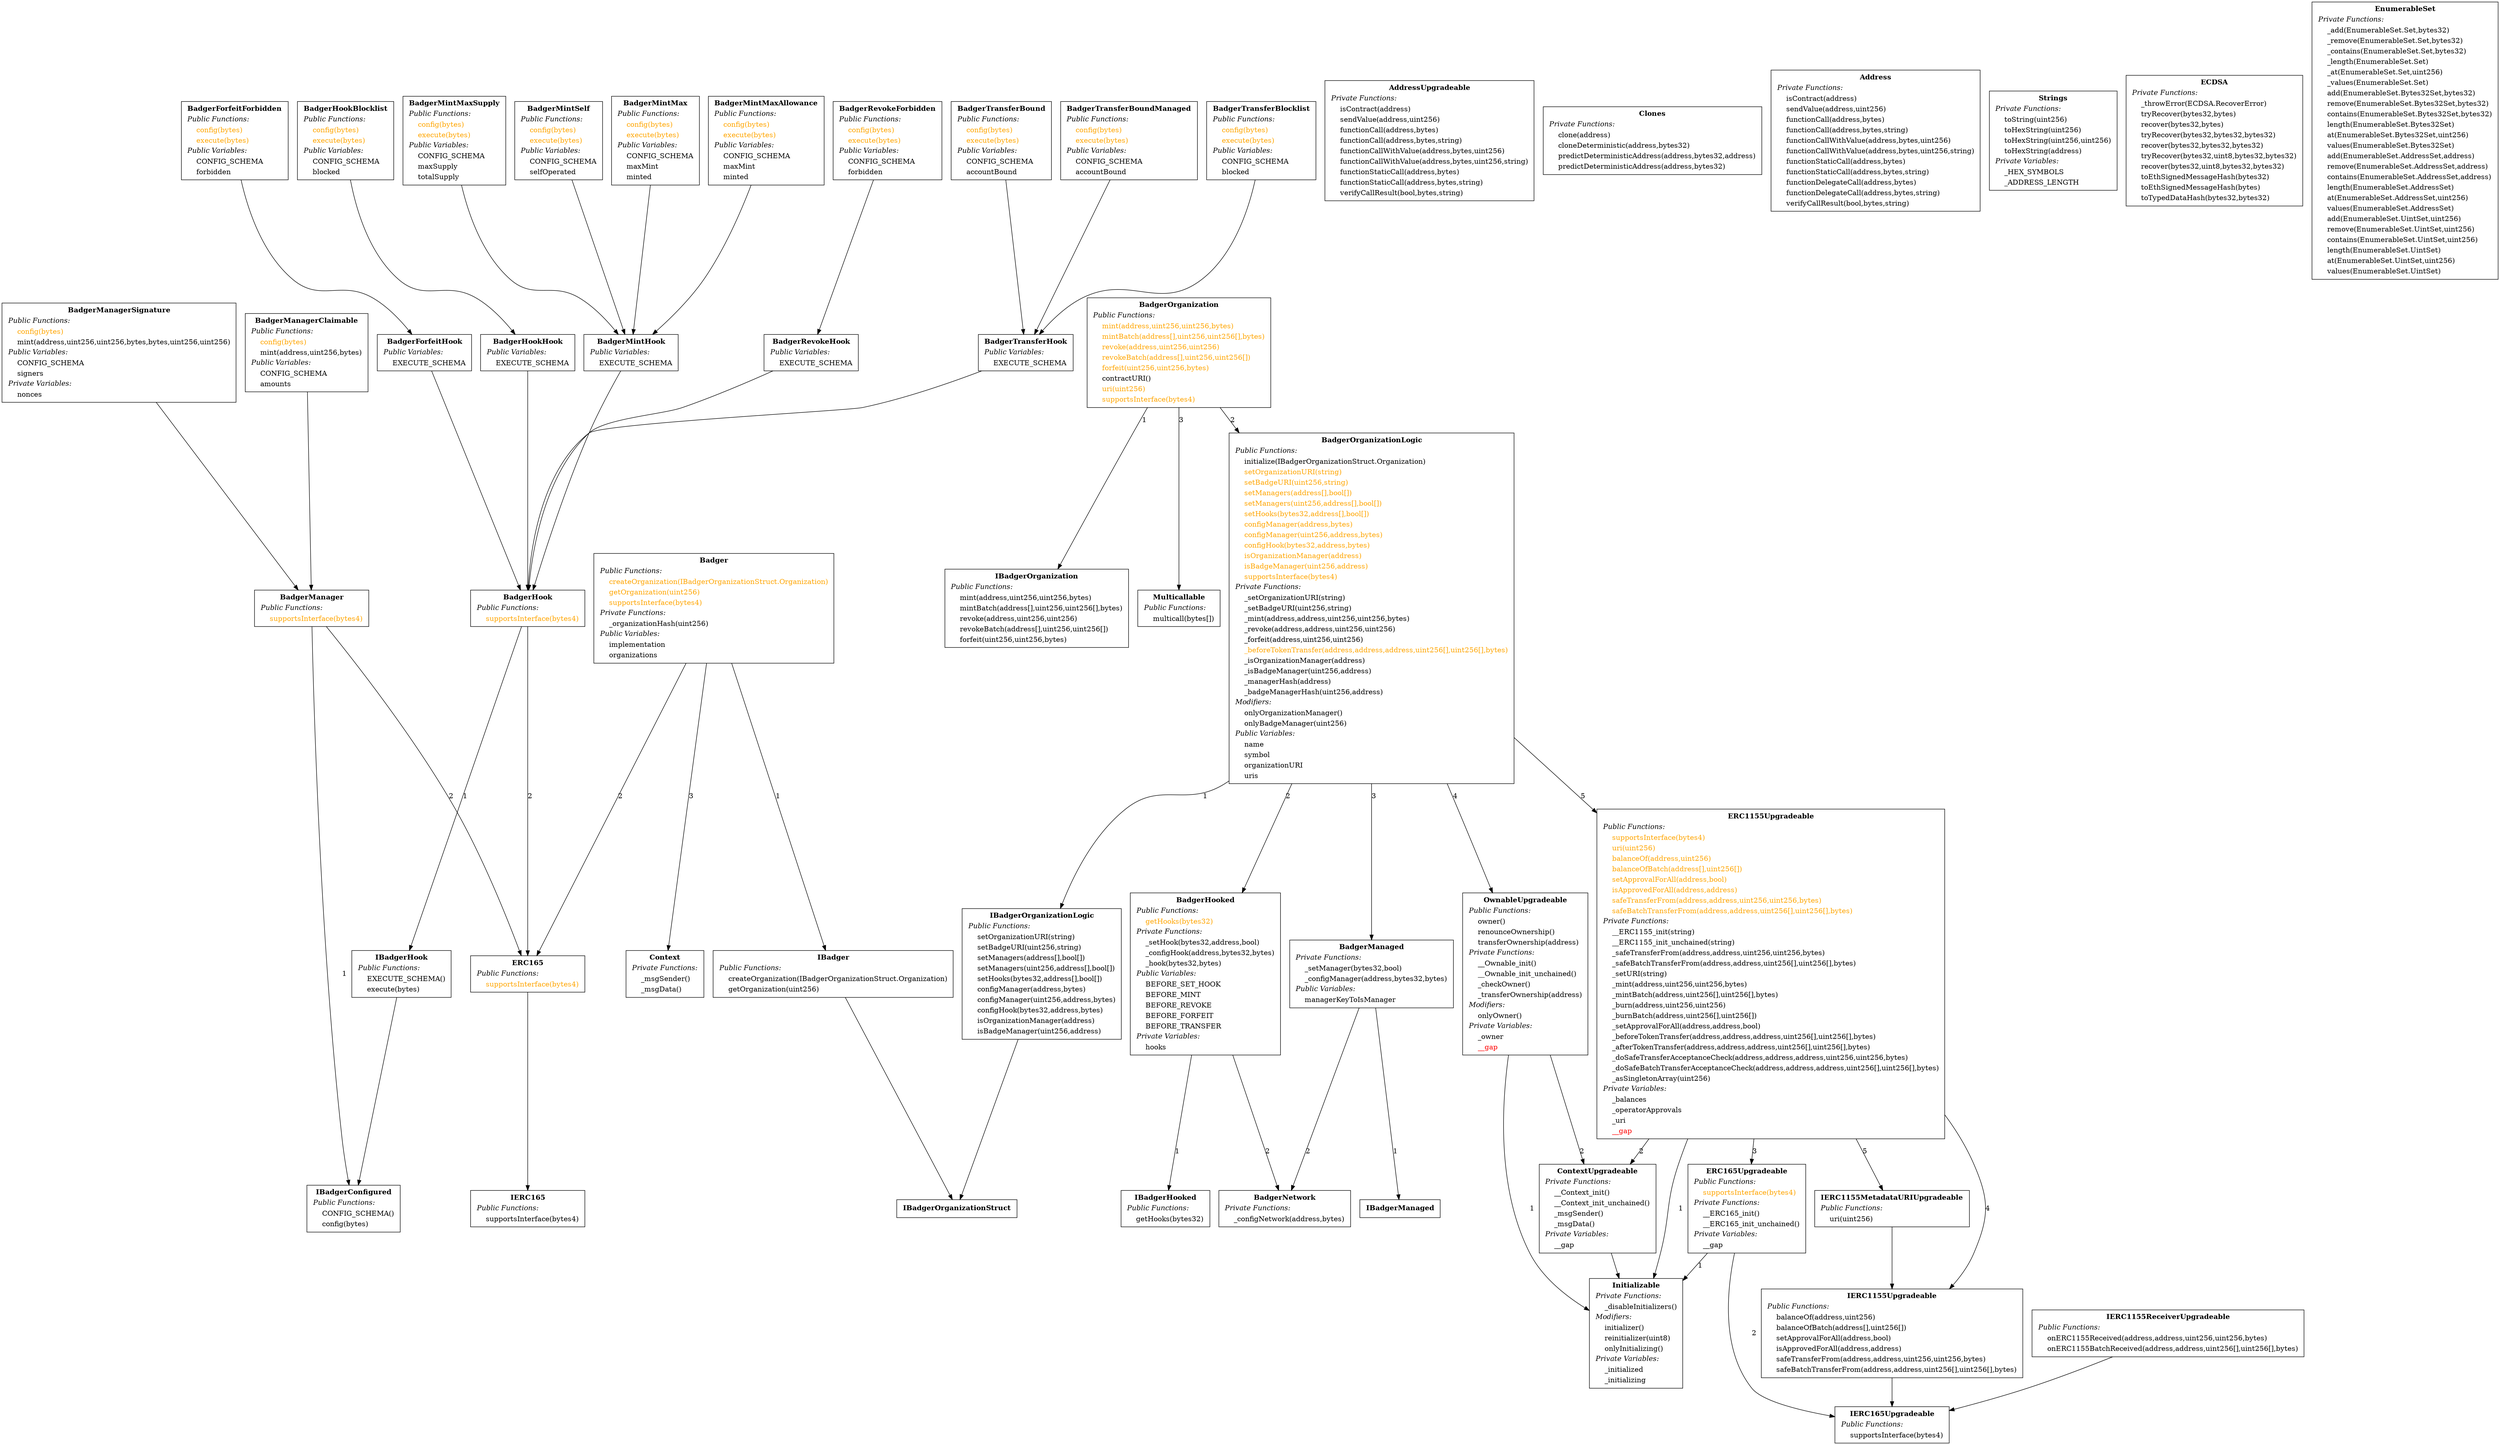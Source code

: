 digraph "" {
OwnableUpgradeable -> Initializable [ label="1" ];
OwnableUpgradeable -> ContextUpgradeable [ label="2" ];
OwnableUpgradeable[shape="box"label=< <TABLE border="0"><TR><TD align="center"><B>OwnableUpgradeable</B></TD></TR><TR><TD align="left"><I>Public Functions:</I></TD></TR><TR><TD align="left">    owner()</TD></TR><TR><TD align="left">    renounceOwnership()</TD></TR><TR><TD align="left">    transferOwnership(address)</TD></TR><TR><TD align="left"><I>Private Functions:</I></TD></TR><TR><TD align="left">    __Ownable_init()</TD></TR><TR><TD align="left">    __Ownable_init_unchained()</TD></TR><TR><TD align="left">    _checkOwner()</TD></TR><TR><TD align="left">    _transferOwnership(address)</TD></TR><TR><TD align="left"><I>Modifiers:</I></TD></TR><TR><TD align="left">    onlyOwner()</TD></TR><TR><TD align="left"><I>Private Variables:</I></TD></TR><TR><TD align="left">    _owner</TD></TR><TR><TD align="left"><font color="red">    __gap</font></TD></TR></TABLE> >];

Initializable[shape="box"label=< <TABLE border="0"><TR><TD align="center"><B>Initializable</B></TD></TR><TR><TD align="left"><I>Private Functions:</I></TD></TR><TR><TD align="left">    _disableInitializers()</TD></TR><TR><TD align="left"><I>Modifiers:</I></TD></TR><TR><TD align="left">    initializer()</TD></TR><TR><TD align="left">    reinitializer(uint8)</TD></TR><TR><TD align="left">    onlyInitializing()</TD></TR><TR><TD align="left"><I>Private Variables:</I></TD></TR><TR><TD align="left">    _initialized</TD></TR><TR><TD align="left">    _initializing</TD></TR></TABLE> >];

ERC1155Upgradeable -> Initializable [ label="1" ];
ERC1155Upgradeable -> ContextUpgradeable [ label="2" ];
ERC1155Upgradeable -> ERC165Upgradeable [ label="3" ];
ERC1155Upgradeable -> IERC1155Upgradeable [ label="4" ];
ERC1155Upgradeable -> IERC1155MetadataURIUpgradeable [ label="5" ];
ERC1155Upgradeable[shape="box"label=< <TABLE border="0"><TR><TD align="center"><B>ERC1155Upgradeable</B></TD></TR><TR><TD align="left"><I>Public Functions:</I></TD></TR><TR><TD align="left"><font color="#FFA500">    supportsInterface(bytes4)</font></TD></TR><TR><TD align="left"><font color="#FFA500">    uri(uint256)</font></TD></TR><TR><TD align="left"><font color="#FFA500">    balanceOf(address,uint256)</font></TD></TR><TR><TD align="left"><font color="#FFA500">    balanceOfBatch(address[],uint256[])</font></TD></TR><TR><TD align="left"><font color="#FFA500">    setApprovalForAll(address,bool)</font></TD></TR><TR><TD align="left"><font color="#FFA500">    isApprovedForAll(address,address)</font></TD></TR><TR><TD align="left"><font color="#FFA500">    safeTransferFrom(address,address,uint256,uint256,bytes)</font></TD></TR><TR><TD align="left"><font color="#FFA500">    safeBatchTransferFrom(address,address,uint256[],uint256[],bytes)</font></TD></TR><TR><TD align="left"><I>Private Functions:</I></TD></TR><TR><TD align="left">    __ERC1155_init(string)</TD></TR><TR><TD align="left">    __ERC1155_init_unchained(string)</TD></TR><TR><TD align="left">    _safeTransferFrom(address,address,uint256,uint256,bytes)</TD></TR><TR><TD align="left">    _safeBatchTransferFrom(address,address,uint256[],uint256[],bytes)</TD></TR><TR><TD align="left">    _setURI(string)</TD></TR><TR><TD align="left">    _mint(address,uint256,uint256,bytes)</TD></TR><TR><TD align="left">    _mintBatch(address,uint256[],uint256[],bytes)</TD></TR><TR><TD align="left">    _burn(address,uint256,uint256)</TD></TR><TR><TD align="left">    _burnBatch(address,uint256[],uint256[])</TD></TR><TR><TD align="left">    _setApprovalForAll(address,address,bool)</TD></TR><TR><TD align="left">    _beforeTokenTransfer(address,address,address,uint256[],uint256[],bytes)</TD></TR><TR><TD align="left">    _afterTokenTransfer(address,address,address,uint256[],uint256[],bytes)</TD></TR><TR><TD align="left">    _doSafeTransferAcceptanceCheck(address,address,address,uint256,uint256,bytes)</TD></TR><TR><TD align="left">    _doSafeBatchTransferAcceptanceCheck(address,address,address,uint256[],uint256[],bytes)</TD></TR><TR><TD align="left">    _asSingletonArray(uint256)</TD></TR><TR><TD align="left"><I>Private Variables:</I></TD></TR><TR><TD align="left">    _balances</TD></TR><TR><TD align="left">    _operatorApprovals</TD></TR><TR><TD align="left">    _uri</TD></TR><TR><TD align="left"><font color="red">    __gap</font></TD></TR></TABLE> >];

IERC1155ReceiverUpgradeable -> IERC165Upgradeable;
IERC1155ReceiverUpgradeable[shape="box"label=< <TABLE border="0"><TR><TD align="center"><B>IERC1155ReceiverUpgradeable</B></TD></TR><TR><TD align="left"><I>Public Functions:</I></TD></TR><TR><TD align="left">    onERC1155Received(address,address,uint256,uint256,bytes)</TD></TR><TR><TD align="left">    onERC1155BatchReceived(address,address,uint256[],uint256[],bytes)</TD></TR></TABLE> >];

IERC1155Upgradeable -> IERC165Upgradeable;
IERC1155Upgradeable[shape="box"label=< <TABLE border="0"><TR><TD align="center"><B>IERC1155Upgradeable</B></TD></TR><TR><TD align="left"><I>Public Functions:</I></TD></TR><TR><TD align="left">    balanceOf(address,uint256)</TD></TR><TR><TD align="left">    balanceOfBatch(address[],uint256[])</TD></TR><TR><TD align="left">    setApprovalForAll(address,bool)</TD></TR><TR><TD align="left">    isApprovedForAll(address,address)</TD></TR><TR><TD align="left">    safeTransferFrom(address,address,uint256,uint256,bytes)</TD></TR><TR><TD align="left">    safeBatchTransferFrom(address,address,uint256[],uint256[],bytes)</TD></TR></TABLE> >];

IERC1155MetadataURIUpgradeable -> IERC1155Upgradeable;
IERC1155MetadataURIUpgradeable[shape="box"label=< <TABLE border="0"><TR><TD align="center"><B>IERC1155MetadataURIUpgradeable</B></TD></TR><TR><TD align="left"><I>Public Functions:</I></TD></TR><TR><TD align="left">    uri(uint256)</TD></TR></TABLE> >];

AddressUpgradeable[shape="box"label=< <TABLE border="0"><TR><TD align="center"><B>AddressUpgradeable</B></TD></TR><TR><TD align="left"><I>Private Functions:</I></TD></TR><TR><TD align="left">    isContract(address)</TD></TR><TR><TD align="left">    sendValue(address,uint256)</TD></TR><TR><TD align="left">    functionCall(address,bytes)</TD></TR><TR><TD align="left">    functionCall(address,bytes,string)</TD></TR><TR><TD align="left">    functionCallWithValue(address,bytes,uint256)</TD></TR><TR><TD align="left">    functionCallWithValue(address,bytes,uint256,string)</TD></TR><TR><TD align="left">    functionStaticCall(address,bytes)</TD></TR><TR><TD align="left">    functionStaticCall(address,bytes,string)</TD></TR><TR><TD align="left">    verifyCallResult(bool,bytes,string)</TD></TR></TABLE> >];

ContextUpgradeable -> Initializable;
ContextUpgradeable[shape="box"label=< <TABLE border="0"><TR><TD align="center"><B>ContextUpgradeable</B></TD></TR><TR><TD align="left"><I>Private Functions:</I></TD></TR><TR><TD align="left">    __Context_init()</TD></TR><TR><TD align="left">    __Context_init_unchained()</TD></TR><TR><TD align="left">    _msgSender()</TD></TR><TR><TD align="left">    _msgData()</TD></TR><TR><TD align="left"><I>Private Variables:</I></TD></TR><TR><TD align="left">    __gap</TD></TR></TABLE> >];

ERC165Upgradeable -> Initializable [ label="1" ];
ERC165Upgradeable -> IERC165Upgradeable [ label="2" ];
ERC165Upgradeable[shape="box"label=< <TABLE border="0"><TR><TD align="center"><B>ERC165Upgradeable</B></TD></TR><TR><TD align="left"><I>Public Functions:</I></TD></TR><TR><TD align="left"><font color="#FFA500">    supportsInterface(bytes4)</font></TD></TR><TR><TD align="left"><I>Private Functions:</I></TD></TR><TR><TD align="left">    __ERC165_init()</TD></TR><TR><TD align="left">    __ERC165_init_unchained()</TD></TR><TR><TD align="left"><I>Private Variables:</I></TD></TR><TR><TD align="left">    __gap</TD></TR></TABLE> >];

IERC165Upgradeable[shape="box"label=< <TABLE border="0"><TR><TD align="center"><B>IERC165Upgradeable</B></TD></TR><TR><TD align="left"><I>Public Functions:</I></TD></TR><TR><TD align="left">    supportsInterface(bytes4)</TD></TR></TABLE> >];

Clones[shape="box"label=< <TABLE border="0"><TR><TD align="center"><B>Clones</B></TD></TR><TR><TD align="left"><I>Private Functions:</I></TD></TR><TR><TD align="left">    clone(address)</TD></TR><TR><TD align="left">    cloneDeterministic(address,bytes32)</TD></TR><TR><TD align="left">    predictDeterministicAddress(address,bytes32,address)</TD></TR><TR><TD align="left">    predictDeterministicAddress(address,bytes32)</TD></TR></TABLE> >];

Address[shape="box"label=< <TABLE border="0"><TR><TD align="center"><B>Address</B></TD></TR><TR><TD align="left"><I>Private Functions:</I></TD></TR><TR><TD align="left">    isContract(address)</TD></TR><TR><TD align="left">    sendValue(address,uint256)</TD></TR><TR><TD align="left">    functionCall(address,bytes)</TD></TR><TR><TD align="left">    functionCall(address,bytes,string)</TD></TR><TR><TD align="left">    functionCallWithValue(address,bytes,uint256)</TD></TR><TR><TD align="left">    functionCallWithValue(address,bytes,uint256,string)</TD></TR><TR><TD align="left">    functionStaticCall(address,bytes)</TD></TR><TR><TD align="left">    functionStaticCall(address,bytes,string)</TD></TR><TR><TD align="left">    functionDelegateCall(address,bytes)</TD></TR><TR><TD align="left">    functionDelegateCall(address,bytes,string)</TD></TR><TR><TD align="left">    verifyCallResult(bool,bytes,string)</TD></TR></TABLE> >];

Context[shape="box"label=< <TABLE border="0"><TR><TD align="center"><B>Context</B></TD></TR><TR><TD align="left"><I>Private Functions:</I></TD></TR><TR><TD align="left">    _msgSender()</TD></TR><TR><TD align="left">    _msgData()</TD></TR></TABLE> >];

Strings[shape="box"label=< <TABLE border="0"><TR><TD align="center"><B>Strings</B></TD></TR><TR><TD align="left"><I>Private Functions:</I></TD></TR><TR><TD align="left">    toString(uint256)</TD></TR><TR><TD align="left">    toHexString(uint256)</TD></TR><TR><TD align="left">    toHexString(uint256,uint256)</TD></TR><TR><TD align="left">    toHexString(address)</TD></TR><TR><TD align="left"><I>Private Variables:</I></TD></TR><TR><TD align="left">    _HEX_SYMBOLS</TD></TR><TR><TD align="left">    _ADDRESS_LENGTH</TD></TR></TABLE> >];

ECDSA[shape="box"label=< <TABLE border="0"><TR><TD align="center"><B>ECDSA</B></TD></TR><TR><TD align="left"><I>Private Functions:</I></TD></TR><TR><TD align="left">    _throwError(ECDSA.RecoverError)</TD></TR><TR><TD align="left">    tryRecover(bytes32,bytes)</TD></TR><TR><TD align="left">    recover(bytes32,bytes)</TD></TR><TR><TD align="left">    tryRecover(bytes32,bytes32,bytes32)</TD></TR><TR><TD align="left">    recover(bytes32,bytes32,bytes32)</TD></TR><TR><TD align="left">    tryRecover(bytes32,uint8,bytes32,bytes32)</TD></TR><TR><TD align="left">    recover(bytes32,uint8,bytes32,bytes32)</TD></TR><TR><TD align="left">    toEthSignedMessageHash(bytes32)</TD></TR><TR><TD align="left">    toEthSignedMessageHash(bytes)</TD></TR><TR><TD align="left">    toTypedDataHash(bytes32,bytes32)</TD></TR></TABLE> >];

ERC165 -> IERC165;
ERC165[shape="box"label=< <TABLE border="0"><TR><TD align="center"><B>ERC165</B></TD></TR><TR><TD align="left"><I>Public Functions:</I></TD></TR><TR><TD align="left"><font color="#FFA500">    supportsInterface(bytes4)</font></TD></TR></TABLE> >];

IERC165[shape="box"label=< <TABLE border="0"><TR><TD align="center"><B>IERC165</B></TD></TR><TR><TD align="left"><I>Public Functions:</I></TD></TR><TR><TD align="left">    supportsInterface(bytes4)</TD></TR></TABLE> >];

EnumerableSet[shape="box"label=< <TABLE border="0"><TR><TD align="center"><B>EnumerableSet</B></TD></TR><TR><TD align="left"><I>Private Functions:</I></TD></TR><TR><TD align="left">    _add(EnumerableSet.Set,bytes32)</TD></TR><TR><TD align="left">    _remove(EnumerableSet.Set,bytes32)</TD></TR><TR><TD align="left">    _contains(EnumerableSet.Set,bytes32)</TD></TR><TR><TD align="left">    _length(EnumerableSet.Set)</TD></TR><TR><TD align="left">    _at(EnumerableSet.Set,uint256)</TD></TR><TR><TD align="left">    _values(EnumerableSet.Set)</TD></TR><TR><TD align="left">    add(EnumerableSet.Bytes32Set,bytes32)</TD></TR><TR><TD align="left">    remove(EnumerableSet.Bytes32Set,bytes32)</TD></TR><TR><TD align="left">    contains(EnumerableSet.Bytes32Set,bytes32)</TD></TR><TR><TD align="left">    length(EnumerableSet.Bytes32Set)</TD></TR><TR><TD align="left">    at(EnumerableSet.Bytes32Set,uint256)</TD></TR><TR><TD align="left">    values(EnumerableSet.Bytes32Set)</TD></TR><TR><TD align="left">    add(EnumerableSet.AddressSet,address)</TD></TR><TR><TD align="left">    remove(EnumerableSet.AddressSet,address)</TD></TR><TR><TD align="left">    contains(EnumerableSet.AddressSet,address)</TD></TR><TR><TD align="left">    length(EnumerableSet.AddressSet)</TD></TR><TR><TD align="left">    at(EnumerableSet.AddressSet,uint256)</TD></TR><TR><TD align="left">    values(EnumerableSet.AddressSet)</TD></TR><TR><TD align="left">    add(EnumerableSet.UintSet,uint256)</TD></TR><TR><TD align="left">    remove(EnumerableSet.UintSet,uint256)</TD></TR><TR><TD align="left">    contains(EnumerableSet.UintSet,uint256)</TD></TR><TR><TD align="left">    length(EnumerableSet.UintSet)</TD></TR><TR><TD align="left">    at(EnumerableSet.UintSet,uint256)</TD></TR><TR><TD align="left">    values(EnumerableSet.UintSet)</TD></TR></TABLE> >];

Badger -> IBadger [ label="1" ];
Badger -> ERC165 [ label="2" ];
Badger -> Context [ label="3" ];
Badger[shape="box"label=< <TABLE border="0"><TR><TD align="center"><B>Badger</B></TD></TR><TR><TD align="left"><I>Public Functions:</I></TD></TR><TR><TD align="left"><font color="#FFA500">    createOrganization(IBadgerOrganizationStruct.Organization)</font></TD></TR><TR><TD align="left"><font color="#FFA500">    getOrganization(uint256)</font></TD></TR><TR><TD align="left"><font color="#FFA500">    supportsInterface(bytes4)</font></TD></TR><TR><TD align="left"><I>Private Functions:</I></TD></TR><TR><TD align="left">    _organizationHash(uint256)</TD></TR><TR><TD align="left"><I>Public Variables:</I></TD></TR><TR><TD align="left">    implementation</TD></TR><TR><TD align="left">    organizations</TD></TR></TABLE> >];

BadgerNetwork[shape="box"label=< <TABLE border="0"><TR><TD align="center"><B>BadgerNetwork</B></TD></TR><TR><TD align="left"><I>Private Functions:</I></TD></TR><TR><TD align="left">    _configNetwork(address,bytes)</TD></TR></TABLE> >];

BadgerOrganization -> IBadgerOrganization [ label="1" ];
BadgerOrganization -> BadgerOrganizationLogic [ label="2" ];
BadgerOrganization -> Multicallable [ label="3" ];
BadgerOrganization[shape="box"label=< <TABLE border="0"><TR><TD align="center"><B>BadgerOrganization</B></TD></TR><TR><TD align="left"><I>Public Functions:</I></TD></TR><TR><TD align="left"><font color="#FFA500">    mint(address,uint256,uint256,bytes)</font></TD></TR><TR><TD align="left"><font color="#FFA500">    mintBatch(address[],uint256,uint256[],bytes)</font></TD></TR><TR><TD align="left"><font color="#FFA500">    revoke(address,uint256,uint256)</font></TD></TR><TR><TD align="left"><font color="#FFA500">    revokeBatch(address[],uint256,uint256[])</font></TD></TR><TR><TD align="left"><font color="#FFA500">    forfeit(uint256,uint256,bytes)</font></TD></TR><TR><TD align="left">    contractURI()</TD></TR><TR><TD align="left"><font color="#FFA500">    uri(uint256)</font></TD></TR><TR><TD align="left"><font color="#FFA500">    supportsInterface(bytes4)</font></TD></TR></TABLE> >];

BadgerOrganizationLogic -> IBadgerOrganizationLogic [ label="1" ];
BadgerOrganizationLogic -> BadgerHooked [ label="2" ];
BadgerOrganizationLogic -> BadgerManaged [ label="3" ];
BadgerOrganizationLogic -> OwnableUpgradeable [ label="4" ];
BadgerOrganizationLogic -> ERC1155Upgradeable [ label="5" ];
BadgerOrganizationLogic[shape="box"label=< <TABLE border="0"><TR><TD align="center"><B>BadgerOrganizationLogic</B></TD></TR><TR><TD align="left"><I>Public Functions:</I></TD></TR><TR><TD align="left">    initialize(IBadgerOrganizationStruct.Organization)</TD></TR><TR><TD align="left"><font color="#FFA500">    setOrganizationURI(string)</font></TD></TR><TR><TD align="left"><font color="#FFA500">    setBadgeURI(uint256,string)</font></TD></TR><TR><TD align="left"><font color="#FFA500">    setManagers(address[],bool[])</font></TD></TR><TR><TD align="left"><font color="#FFA500">    setManagers(uint256,address[],bool[])</font></TD></TR><TR><TD align="left"><font color="#FFA500">    setHooks(bytes32,address[],bool[])</font></TD></TR><TR><TD align="left"><font color="#FFA500">    configManager(address,bytes)</font></TD></TR><TR><TD align="left"><font color="#FFA500">    configManager(uint256,address,bytes)</font></TD></TR><TR><TD align="left"><font color="#FFA500">    configHook(bytes32,address,bytes)</font></TD></TR><TR><TD align="left"><font color="#FFA500">    isOrganizationManager(address)</font></TD></TR><TR><TD align="left"><font color="#FFA500">    isBadgeManager(uint256,address)</font></TD></TR><TR><TD align="left"><font color="#FFA500">    supportsInterface(bytes4)</font></TD></TR><TR><TD align="left"><I>Private Functions:</I></TD></TR><TR><TD align="left">    _setOrganizationURI(string)</TD></TR><TR><TD align="left">    _setBadgeURI(uint256,string)</TD></TR><TR><TD align="left">    _mint(address,address,uint256,uint256,bytes)</TD></TR><TR><TD align="left">    _revoke(address,address,uint256,uint256)</TD></TR><TR><TD align="left">    _forfeit(address,uint256,uint256)</TD></TR><TR><TD align="left"><font color="#FFA500">    _beforeTokenTransfer(address,address,address,uint256[],uint256[],bytes)</font></TD></TR><TR><TD align="left">    _isOrganizationManager(address)</TD></TR><TR><TD align="left">    _isBadgeManager(uint256,address)</TD></TR><TR><TD align="left">    _managerHash(address)</TD></TR><TR><TD align="left">    _badgeManagerHash(uint256,address)</TD></TR><TR><TD align="left"><I>Modifiers:</I></TD></TR><TR><TD align="left">    onlyOrganizationManager()</TD></TR><TR><TD align="left">    onlyBadgeManager(uint256)</TD></TR><TR><TD align="left"><I>Public Variables:</I></TD></TR><TR><TD align="left">    name</TD></TR><TR><TD align="left">    symbol</TD></TR><TR><TD align="left">    organizationURI</TD></TR><TR><TD align="left">    uris</TD></TR></TABLE> >];

BadgerHook -> IBadgerHook [ label="1" ];
BadgerHook -> ERC165 [ label="2" ];
BadgerHook[shape="box"label=< <TABLE border="0"><TR><TD align="center"><B>BadgerHook</B></TD></TR><TR><TD align="left"><I>Public Functions:</I></TD></TR><TR><TD align="left"><font color="#FFA500">    supportsInterface(bytes4)</font></TD></TR></TABLE> >];

BadgerHooked -> IBadgerHooked [ label="1" ];
BadgerHooked -> BadgerNetwork [ label="2" ];
BadgerHooked[shape="box"label=< <TABLE border="0"><TR><TD align="center"><B>BadgerHooked</B></TD></TR><TR><TD align="left"><I>Public Functions:</I></TD></TR><TR><TD align="left"><font color="#FFA500">    getHooks(bytes32)</font></TD></TR><TR><TD align="left"><I>Private Functions:</I></TD></TR><TR><TD align="left">    _setHook(bytes32,address,bool)</TD></TR><TR><TD align="left">    _configHook(address,bytes32,bytes)</TD></TR><TR><TD align="left">    _hook(bytes32,bytes)</TD></TR><TR><TD align="left"><I>Public Variables:</I></TD></TR><TR><TD align="left">    BEFORE_SET_HOOK</TD></TR><TR><TD align="left">    BEFORE_MINT</TD></TR><TR><TD align="left">    BEFORE_REVOKE</TD></TR><TR><TD align="left">    BEFORE_FORFEIT</TD></TR><TR><TD align="left">    BEFORE_TRANSFER</TD></TR><TR><TD align="left"><I>Private Variables:</I></TD></TR><TR><TD align="left">    hooks</TD></TR></TABLE> >];

BadgerForfeitForbidden -> BadgerForfeitHook;
BadgerForfeitForbidden[shape="box"label=< <TABLE border="0"><TR><TD align="center"><B>BadgerForfeitForbidden</B></TD></TR><TR><TD align="left"><I>Public Functions:</I></TD></TR><TR><TD align="left"><font color="#FFA500">    config(bytes)</font></TD></TR><TR><TD align="left"><font color="#FFA500">    execute(bytes)</font></TD></TR><TR><TD align="left"><I>Public Variables:</I></TD></TR><TR><TD align="left">    CONFIG_SCHEMA</TD></TR><TR><TD align="left">    forbidden</TD></TR></TABLE> >];

BadgerHookBlocklist -> BadgerHookHook;
BadgerHookBlocklist[shape="box"label=< <TABLE border="0"><TR><TD align="center"><B>BadgerHookBlocklist</B></TD></TR><TR><TD align="left"><I>Public Functions:</I></TD></TR><TR><TD align="left"><font color="#FFA500">    config(bytes)</font></TD></TR><TR><TD align="left"><font color="#FFA500">    execute(bytes)</font></TD></TR><TR><TD align="left"><I>Public Variables:</I></TD></TR><TR><TD align="left">    CONFIG_SCHEMA</TD></TR><TR><TD align="left">    blocked</TD></TR></TABLE> >];

BadgerMintMax -> BadgerMintHook;
BadgerMintMax[shape="box"label=< <TABLE border="0"><TR><TD align="center"><B>BadgerMintMax</B></TD></TR><TR><TD align="left"><I>Public Functions:</I></TD></TR><TR><TD align="left"><font color="#FFA500">    config(bytes)</font></TD></TR><TR><TD align="left"><font color="#FFA500">    execute(bytes)</font></TD></TR><TR><TD align="left"><I>Public Variables:</I></TD></TR><TR><TD align="left">    CONFIG_SCHEMA</TD></TR><TR><TD align="left">    maxMint</TD></TR><TR><TD align="left">    minted</TD></TR></TABLE> >];

BadgerMintMaxAllowance -> BadgerMintHook;
BadgerMintMaxAllowance[shape="box"label=< <TABLE border="0"><TR><TD align="center"><B>BadgerMintMaxAllowance</B></TD></TR><TR><TD align="left"><I>Public Functions:</I></TD></TR><TR><TD align="left"><font color="#FFA500">    config(bytes)</font></TD></TR><TR><TD align="left"><font color="#FFA500">    execute(bytes)</font></TD></TR><TR><TD align="left"><I>Public Variables:</I></TD></TR><TR><TD align="left">    CONFIG_SCHEMA</TD></TR><TR><TD align="left">    maxMint</TD></TR><TR><TD align="left">    minted</TD></TR></TABLE> >];

BadgerMintMaxSupply -> BadgerMintHook;
BadgerMintMaxSupply[shape="box"label=< <TABLE border="0"><TR><TD align="center"><B>BadgerMintMaxSupply</B></TD></TR><TR><TD align="left"><I>Public Functions:</I></TD></TR><TR><TD align="left"><font color="#FFA500">    config(bytes)</font></TD></TR><TR><TD align="left"><font color="#FFA500">    execute(bytes)</font></TD></TR><TR><TD align="left"><I>Public Variables:</I></TD></TR><TR><TD align="left">    CONFIG_SCHEMA</TD></TR><TR><TD align="left">    maxSupply</TD></TR><TR><TD align="left">    totalSupply</TD></TR></TABLE> >];

BadgerMintSelf -> BadgerMintHook;
BadgerMintSelf[shape="box"label=< <TABLE border="0"><TR><TD align="center"><B>BadgerMintSelf</B></TD></TR><TR><TD align="left"><I>Public Functions:</I></TD></TR><TR><TD align="left"><font color="#FFA500">    config(bytes)</font></TD></TR><TR><TD align="left"><font color="#FFA500">    execute(bytes)</font></TD></TR><TR><TD align="left"><I>Public Variables:</I></TD></TR><TR><TD align="left">    CONFIG_SCHEMA</TD></TR><TR><TD align="left">    selfOperated</TD></TR></TABLE> >];

BadgerRevokeForbidden -> BadgerRevokeHook;
BadgerRevokeForbidden[shape="box"label=< <TABLE border="0"><TR><TD align="center"><B>BadgerRevokeForbidden</B></TD></TR><TR><TD align="left"><I>Public Functions:</I></TD></TR><TR><TD align="left"><font color="#FFA500">    config(bytes)</font></TD></TR><TR><TD align="left"><font color="#FFA500">    execute(bytes)</font></TD></TR><TR><TD align="left"><I>Public Variables:</I></TD></TR><TR><TD align="left">    CONFIG_SCHEMA</TD></TR><TR><TD align="left">    forbidden</TD></TR></TABLE> >];

BadgerTransferBlocklist -> BadgerTransferHook;
BadgerTransferBlocklist[shape="box"label=< <TABLE border="0"><TR><TD align="center"><B>BadgerTransferBlocklist</B></TD></TR><TR><TD align="left"><I>Public Functions:</I></TD></TR><TR><TD align="left"><font color="#FFA500">    config(bytes)</font></TD></TR><TR><TD align="left"><font color="#FFA500">    execute(bytes)</font></TD></TR><TR><TD align="left"><I>Public Variables:</I></TD></TR><TR><TD align="left">    CONFIG_SCHEMA</TD></TR><TR><TD align="left">    blocked</TD></TR></TABLE> >];

BadgerTransferBound -> BadgerTransferHook;
BadgerTransferBound[shape="box"label=< <TABLE border="0"><TR><TD align="center"><B>BadgerTransferBound</B></TD></TR><TR><TD align="left"><I>Public Functions:</I></TD></TR><TR><TD align="left"><font color="#FFA500">    config(bytes)</font></TD></TR><TR><TD align="left"><font color="#FFA500">    execute(bytes)</font></TD></TR><TR><TD align="left"><I>Public Variables:</I></TD></TR><TR><TD align="left">    CONFIG_SCHEMA</TD></TR><TR><TD align="left">    accountBound</TD></TR></TABLE> >];

BadgerTransferBoundManaged -> BadgerTransferHook;
BadgerTransferBoundManaged[shape="box"label=< <TABLE border="0"><TR><TD align="center"><B>BadgerTransferBoundManaged</B></TD></TR><TR><TD align="left"><I>Public Functions:</I></TD></TR><TR><TD align="left"><font color="#FFA500">    config(bytes)</font></TD></TR><TR><TD align="left"><font color="#FFA500">    execute(bytes)</font></TD></TR><TR><TD align="left"><I>Public Variables:</I></TD></TR><TR><TD align="left">    CONFIG_SCHEMA</TD></TR><TR><TD align="left">    accountBound</TD></TR></TABLE> >];

BadgerForfeitHook -> BadgerHook;
BadgerForfeitHook[shape="box"label=< <TABLE border="0"><TR><TD align="center"><B>BadgerForfeitHook</B></TD></TR><TR><TD align="left"><I>Public Variables:</I></TD></TR><TR><TD align="left">    EXECUTE_SCHEMA</TD></TR></TABLE> >];

BadgerHookHook -> BadgerHook;
BadgerHookHook[shape="box"label=< <TABLE border="0"><TR><TD align="center"><B>BadgerHookHook</B></TD></TR><TR><TD align="left"><I>Public Variables:</I></TD></TR><TR><TD align="left">    EXECUTE_SCHEMA</TD></TR></TABLE> >];

BadgerMintHook -> BadgerHook;
BadgerMintHook[shape="box"label=< <TABLE border="0"><TR><TD align="center"><B>BadgerMintHook</B></TD></TR><TR><TD align="left"><I>Public Variables:</I></TD></TR><TR><TD align="left">    EXECUTE_SCHEMA</TD></TR></TABLE> >];

BadgerRevokeHook -> BadgerHook;
BadgerRevokeHook[shape="box"label=< <TABLE border="0"><TR><TD align="center"><B>BadgerRevokeHook</B></TD></TR><TR><TD align="left"><I>Public Variables:</I></TD></TR><TR><TD align="left">    EXECUTE_SCHEMA</TD></TR></TABLE> >];

BadgerTransferHook -> BadgerHook;
BadgerTransferHook[shape="box"label=< <TABLE border="0"><TR><TD align="center"><B>BadgerTransferHook</B></TD></TR><TR><TD align="left"><I>Public Variables:</I></TD></TR><TR><TD align="left">    EXECUTE_SCHEMA</TD></TR></TABLE> >];

IBadger -> IBadgerOrganizationStruct;
IBadger[shape="box"label=< <TABLE border="0"><TR><TD align="center"><B>IBadger</B></TD></TR><TR><TD align="left"><I>Public Functions:</I></TD></TR><TR><TD align="left">    createOrganization(IBadgerOrganizationStruct.Organization)</TD></TR><TR><TD align="left">    getOrganization(uint256)</TD></TR></TABLE> >];

IBadgerConfigured[shape="box"label=< <TABLE border="0"><TR><TD align="center"><B>IBadgerConfigured</B></TD></TR><TR><TD align="left"><I>Public Functions:</I></TD></TR><TR><TD align="left">    CONFIG_SCHEMA()</TD></TR><TR><TD align="left">    config(bytes)</TD></TR></TABLE> >];

IBadgerHook -> IBadgerConfigured;
IBadgerHook[shape="box"label=< <TABLE border="0"><TR><TD align="center"><B>IBadgerHook</B></TD></TR><TR><TD align="left"><I>Public Functions:</I></TD></TR><TR><TD align="left">    EXECUTE_SCHEMA()</TD></TR><TR><TD align="left">    execute(bytes)</TD></TR></TABLE> >];

IBadgerHooked[shape="box"label=< <TABLE border="0"><TR><TD align="center"><B>IBadgerHooked</B></TD></TR><TR><TD align="left"><I>Public Functions:</I></TD></TR><TR><TD align="left">    getHooks(bytes32)</TD></TR></TABLE> >];

IBadgerManaged[shape="box"label=< <TABLE border="0"><TR><TD align="center"><B>IBadgerManaged</B></TD></TR></TABLE> >];

IBadgerOrganization[shape="box"label=< <TABLE border="0"><TR><TD align="center"><B>IBadgerOrganization</B></TD></TR><TR><TD align="left"><I>Public Functions:</I></TD></TR><TR><TD align="left">    mint(address,uint256,uint256,bytes)</TD></TR><TR><TD align="left">    mintBatch(address[],uint256,uint256[],bytes)</TD></TR><TR><TD align="left">    revoke(address,uint256,uint256)</TD></TR><TR><TD align="left">    revokeBatch(address[],uint256,uint256[])</TD></TR><TR><TD align="left">    forfeit(uint256,uint256,bytes)</TD></TR></TABLE> >];

IBadgerOrganizationLogic -> IBadgerOrganizationStruct;
IBadgerOrganizationLogic[shape="box"label=< <TABLE border="0"><TR><TD align="center"><B>IBadgerOrganizationLogic</B></TD></TR><TR><TD align="left"><I>Public Functions:</I></TD></TR><TR><TD align="left">    setOrganizationURI(string)</TD></TR><TR><TD align="left">    setBadgeURI(uint256,string)</TD></TR><TR><TD align="left">    setManagers(address[],bool[])</TD></TR><TR><TD align="left">    setManagers(uint256,address[],bool[])</TD></TR><TR><TD align="left">    setHooks(bytes32,address[],bool[])</TD></TR><TR><TD align="left">    configManager(address,bytes)</TD></TR><TR><TD align="left">    configManager(uint256,address,bytes)</TD></TR><TR><TD align="left">    configHook(bytes32,address,bytes)</TD></TR><TR><TD align="left">    isOrganizationManager(address)</TD></TR><TR><TD align="left">    isBadgeManager(uint256,address)</TD></TR></TABLE> >];

IBadgerOrganizationStruct[shape="box"label=< <TABLE border="0"><TR><TD align="center"><B>IBadgerOrganizationStruct</B></TD></TR></TABLE> >];

BadgerManaged -> IBadgerManaged [ label="1" ];
BadgerManaged -> BadgerNetwork [ label="2" ];
BadgerManaged[shape="box"label=< <TABLE border="0"><TR><TD align="center"><B>BadgerManaged</B></TD></TR><TR><TD align="left"><I>Private Functions:</I></TD></TR><TR><TD align="left">    _setManager(bytes32,bool)</TD></TR><TR><TD align="left">    _configManager(address,bytes32,bytes)</TD></TR><TR><TD align="left"><I>Public Variables:</I></TD></TR><TR><TD align="left">    managerKeyToIsManager</TD></TR></TABLE> >];

BadgerManager -> IBadgerConfigured [ label="1" ];
BadgerManager -> ERC165 [ label="2" ];
BadgerManager[shape="box"label=< <TABLE border="0"><TR><TD align="center"><B>BadgerManager</B></TD></TR><TR><TD align="left"><I>Public Functions:</I></TD></TR><TR><TD align="left"><font color="#FFA500">    supportsInterface(bytes4)</font></TD></TR></TABLE> >];

BadgerManagerClaimable -> BadgerManager;
BadgerManagerClaimable[shape="box"label=< <TABLE border="0"><TR><TD align="center"><B>BadgerManagerClaimable</B></TD></TR><TR><TD align="left"><I>Public Functions:</I></TD></TR><TR><TD align="left"><font color="#FFA500">    config(bytes)</font></TD></TR><TR><TD align="left">    mint(address,uint256,bytes)</TD></TR><TR><TD align="left"><I>Public Variables:</I></TD></TR><TR><TD align="left">    CONFIG_SCHEMA</TD></TR><TR><TD align="left">    amounts</TD></TR></TABLE> >];

BadgerManagerSignature -> BadgerManager;
BadgerManagerSignature[shape="box"label=< <TABLE border="0"><TR><TD align="center"><B>BadgerManagerSignature</B></TD></TR><TR><TD align="left"><I>Public Functions:</I></TD></TR><TR><TD align="left"><font color="#FFA500">    config(bytes)</font></TD></TR><TR><TD align="left">    mint(address,uint256,uint256,bytes,bytes,uint256,uint256)</TD></TR><TR><TD align="left"><I>Public Variables:</I></TD></TR><TR><TD align="left">    CONFIG_SCHEMA</TD></TR><TR><TD align="left">    signers</TD></TR><TR><TD align="left"><I>Private Variables:</I></TD></TR><TR><TD align="left">    nonces</TD></TR></TABLE> >];

Multicallable[shape="box"label=< <TABLE border="0"><TR><TD align="center"><B>Multicallable</B></TD></TR><TR><TD align="left"><I>Public Functions:</I></TD></TR><TR><TD align="left">    multicall(bytes[])</TD></TR></TABLE> >];

}